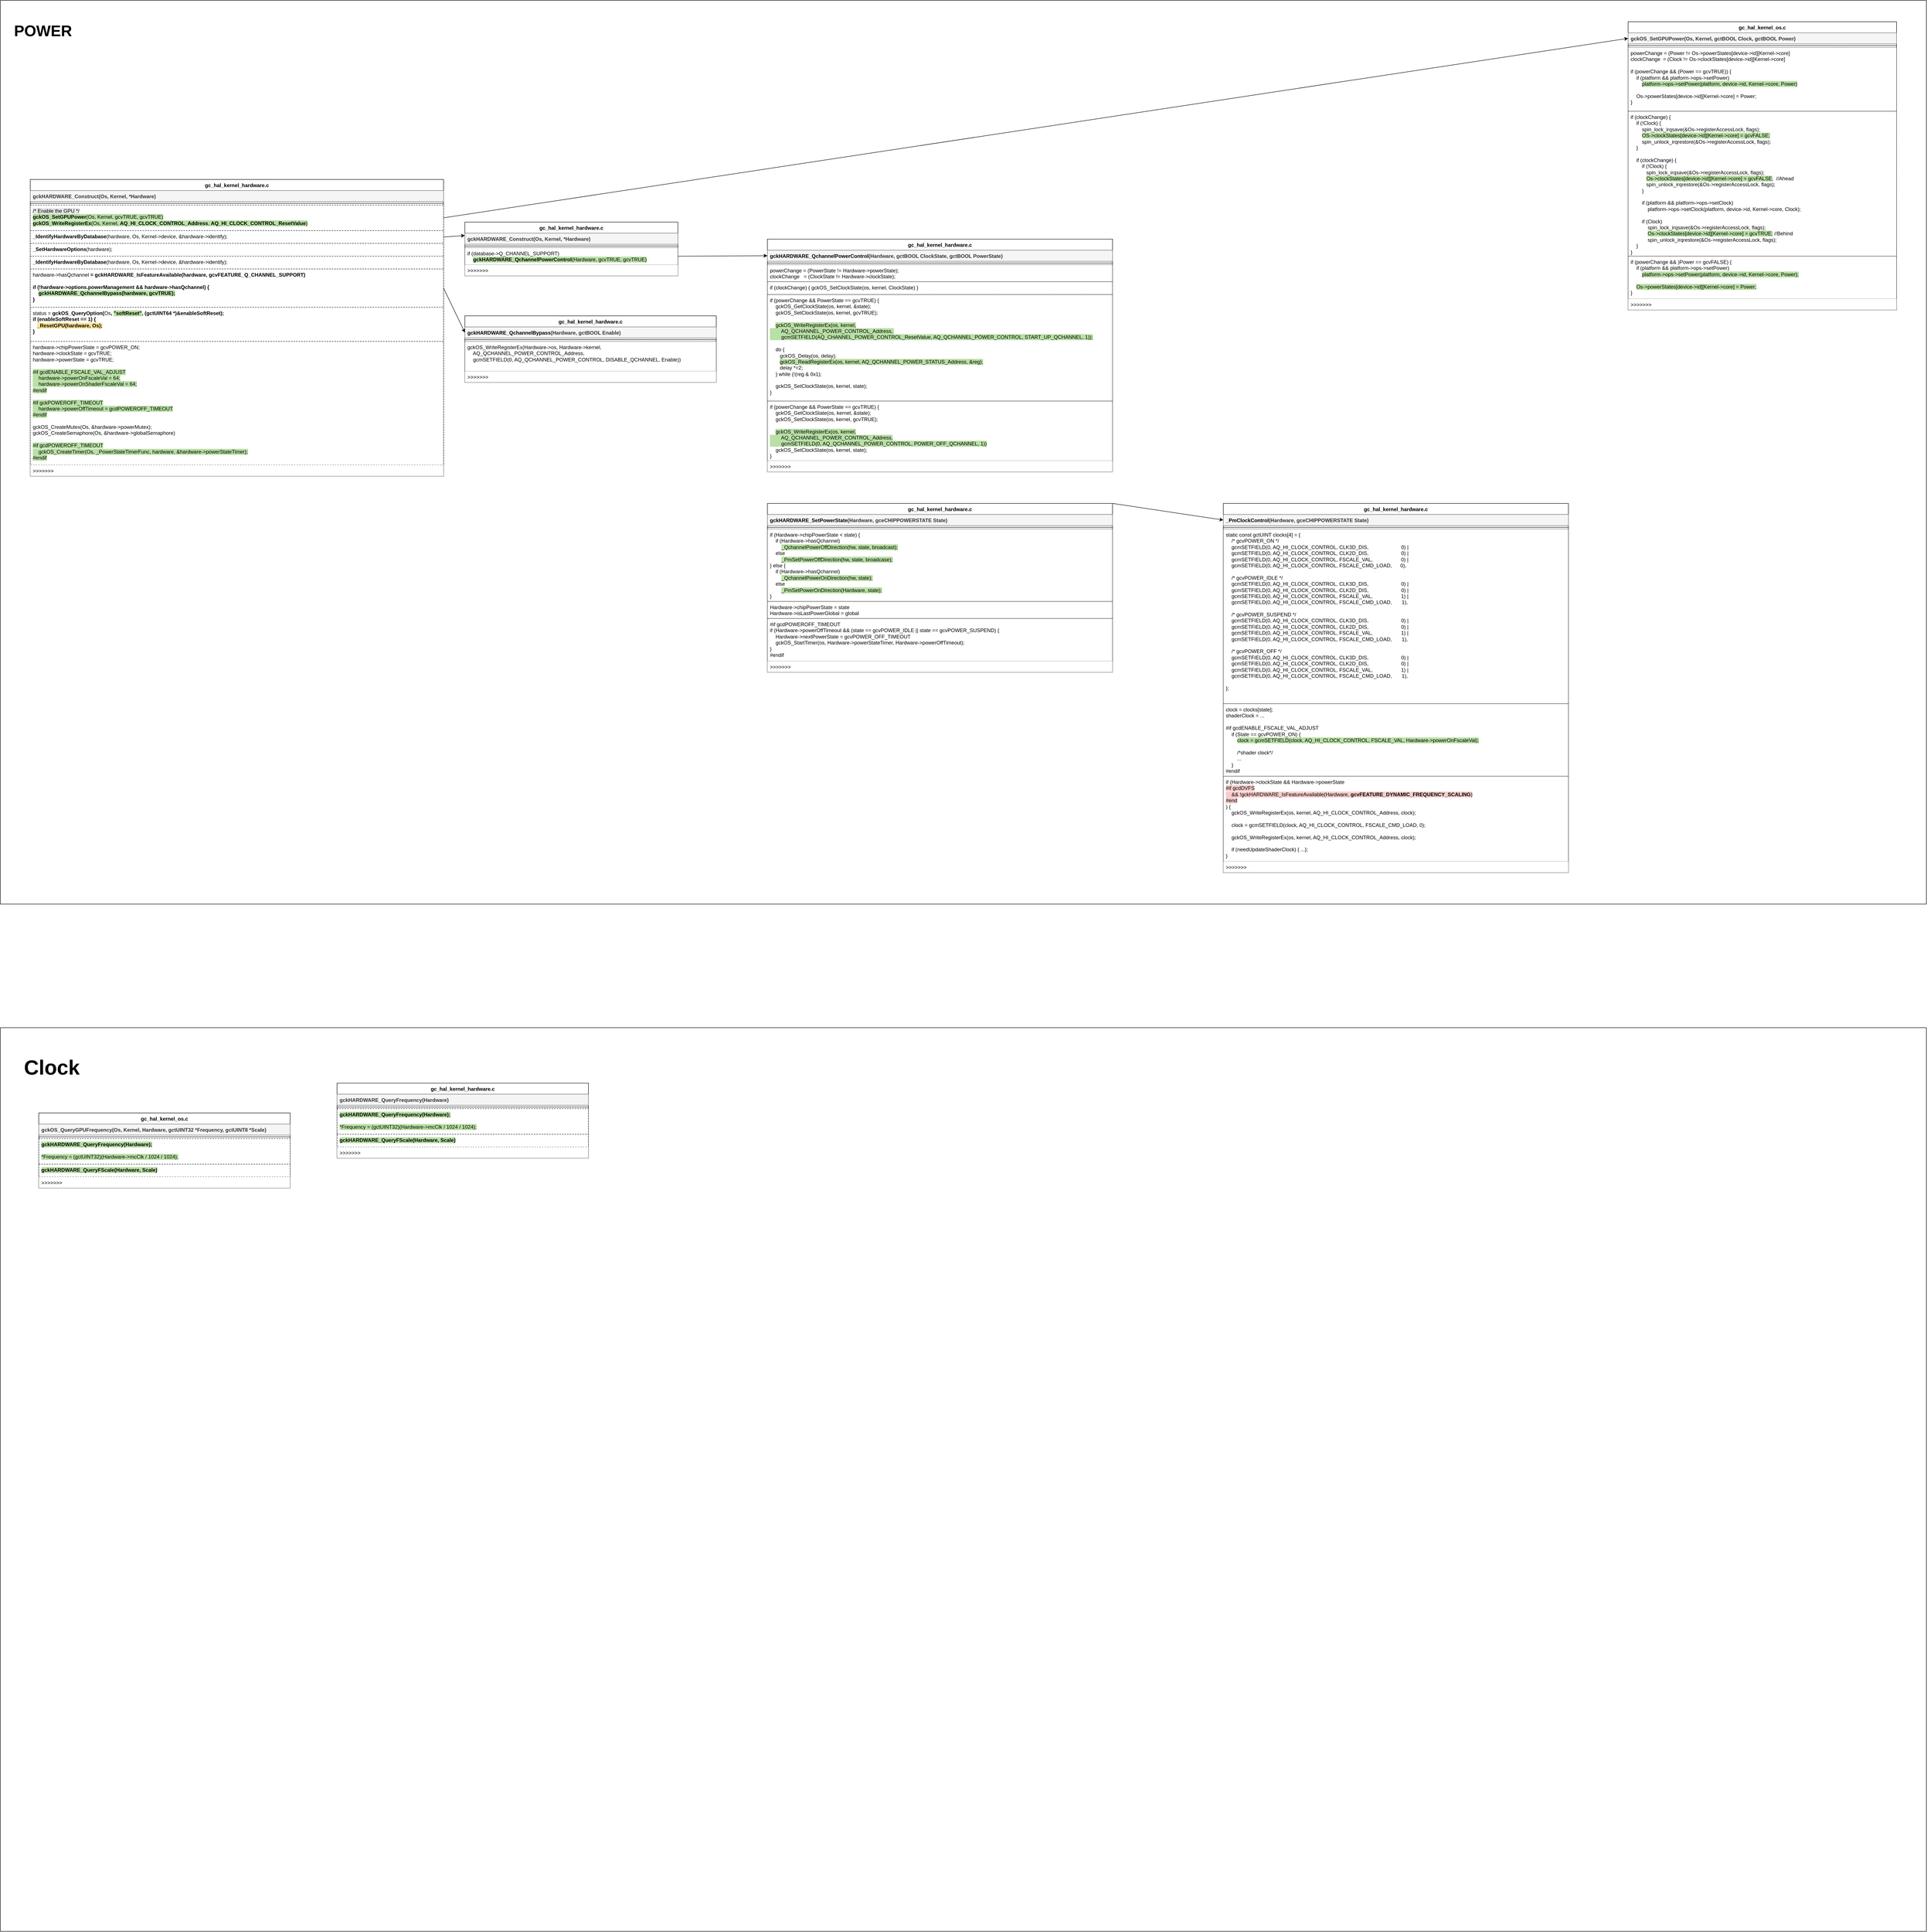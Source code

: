 <mxfile version="26.2.9">
  <diagram name="Page-1" id="IgkqFd1caS56WoPu7x-Q">
    <mxGraphModel dx="832" dy="3797" grid="1" gridSize="10" guides="1" tooltips="1" connect="1" arrows="1" fold="1" page="1" pageScale="1" pageWidth="850" pageHeight="1100" math="0" shadow="0">
      <root>
        <mxCell id="0" />
        <mxCell id="1" parent="0" />
        <mxCell id="BhVwhJEXMKmfEcStHq1X-78" value="&lt;b&gt;&lt;font style=&quot;font-size: 36px;&quot;&gt;&amp;nbsp;&lt;br&gt;&amp;nbsp; &amp;nbsp;POWER&lt;/font&gt;&lt;/b&gt;" style="rounded=0;whiteSpace=wrap;html=1;align=left;verticalAlign=top;" vertex="1" parent="1">
          <mxGeometry x="730" y="-2780" width="4520" height="2120" as="geometry" />
        </mxCell>
        <mxCell id="BhVwhJEXMKmfEcStHq1X-79" value="&lt;div&gt;&lt;font style=&quot;font-size: 48px;&quot;&gt;&lt;b&gt;&lt;br&gt;&lt;/b&gt;&lt;/font&gt;&lt;/div&gt;&lt;font style=&quot;font-size: 48px;&quot;&gt;&lt;b&gt;&amp;nbsp; &amp;nbsp; Clock&lt;/b&gt;&lt;/font&gt;" style="rounded=0;whiteSpace=wrap;html=1;align=left;verticalAlign=top;" vertex="1" parent="1">
          <mxGeometry x="730" y="-370" width="4520" height="2120" as="geometry" />
        </mxCell>
        <mxCell id="BhVwhJEXMKmfEcStHq1X-3" value="gc_hal_kernel_hardware.c" style="swimlane;fontStyle=1;align=center;verticalAlign=top;childLayout=stackLayout;horizontal=1;startSize=26;horizontalStack=0;resizeParent=1;resizeParentMax=0;resizeLast=0;collapsible=1;marginBottom=0;whiteSpace=wrap;html=1;" vertex="1" parent="1">
          <mxGeometry x="800" y="-2360" width="970" height="696" as="geometry" />
        </mxCell>
        <mxCell id="BhVwhJEXMKmfEcStHq1X-4" value="&lt;b&gt;gckHARDWARE_Construct(Os, Kernel, *Hardware)&lt;/b&gt;" style="text;strokeColor=#666666;fillColor=#f5f5f5;align=left;verticalAlign=top;spacingLeft=4;spacingRight=4;overflow=hidden;rotatable=0;points=[[0,0.5],[1,0.5]];portConstraint=eastwest;whiteSpace=wrap;html=1;fontColor=#333333;" vertex="1" parent="BhVwhJEXMKmfEcStHq1X-3">
          <mxGeometry y="26" width="970" height="26" as="geometry" />
        </mxCell>
        <mxCell id="BhVwhJEXMKmfEcStHq1X-5" value="" style="line;strokeWidth=1;fillColor=none;align=left;verticalAlign=middle;spacingTop=-1;spacingLeft=3;spacingRight=3;rotatable=0;labelPosition=right;points=[];portConstraint=eastwest;strokeColor=inherit;" vertex="1" parent="BhVwhJEXMKmfEcStHq1X-3">
          <mxGeometry y="52" width="970" height="8" as="geometry" />
        </mxCell>
        <mxCell id="BhVwhJEXMKmfEcStHq1X-6" value="&lt;div&gt;&lt;span style=&quot;background-color: rgb(230, 230, 230);&quot;&gt;/* Enable the GPU */&lt;/span&gt;&lt;br&gt;&lt;span style=&quot;background-color: rgb(185, 224, 165);&quot;&gt;&lt;b style=&quot;&quot;&gt;gckOS_SetGPUPower&lt;/b&gt;(Os, Kernel, gcvTRUE, gcvTRUE)&lt;br&gt;&lt;/span&gt;&lt;span style=&quot;background-color: rgb(185, 224, 165);&quot;&gt;&lt;b style=&quot;&quot;&gt;gckOS_WriteRegisterEx&lt;/b&gt;(Os, Kernel, &lt;b style=&quot;&quot;&gt;AQ_HI_CLOCK_CONTROL_Address&lt;/b&gt;, &lt;b style=&quot;&quot;&gt;AQ_HI_CLOCK_CONTROL_ResetValue&lt;/b&gt;)&lt;br&gt;&lt;/span&gt;&lt;br&gt;&lt;br&gt;&lt;/div&gt;" style="text;strokeColor=default;fillColor=default;align=left;verticalAlign=top;spacingLeft=4;spacingRight=4;overflow=hidden;rotatable=0;points=[[0,0.5],[1,0.5]];portConstraint=eastwest;whiteSpace=wrap;html=1;dashed=1;" vertex="1" parent="BhVwhJEXMKmfEcStHq1X-3">
          <mxGeometry y="60" width="970" height="60" as="geometry" />
        </mxCell>
        <mxCell id="BhVwhJEXMKmfEcStHq1X-8" value="&lt;span&gt;&lt;b&gt;_IdentifyHardwareByDatabase&lt;/b&gt;(hardware, Os, Kernel-&amp;gt;device, &amp;amp;hardware-&amp;gt;identify);&lt;/span&gt;" style="text;strokeColor=default;fillColor=default;align=left;verticalAlign=top;spacingLeft=4;spacingRight=4;overflow=hidden;rotatable=0;points=[[0,0.5],[1,0.5]];portConstraint=eastwest;whiteSpace=wrap;html=1;dashed=1;" vertex="1" parent="BhVwhJEXMKmfEcStHq1X-3">
          <mxGeometry y="120" width="970" height="30" as="geometry" />
        </mxCell>
        <mxCell id="BhVwhJEXMKmfEcStHq1X-16" value="&lt;span&gt;&lt;b&gt;_SetHardwareOptions&lt;/b&gt;(hardware);&lt;/span&gt;" style="text;strokeColor=default;fillColor=default;align=left;verticalAlign=top;spacingLeft=4;spacingRight=4;overflow=hidden;rotatable=0;points=[[0,0.5],[1,0.5]];portConstraint=eastwest;whiteSpace=wrap;html=1;dashed=1;" vertex="1" parent="BhVwhJEXMKmfEcStHq1X-3">
          <mxGeometry y="150" width="970" height="30" as="geometry" />
        </mxCell>
        <mxCell id="BhVwhJEXMKmfEcStHq1X-17" value="&lt;span&gt;&lt;b&gt;_IdentifyHardwareByDatabase&lt;/b&gt;(hardware, Os, Kernel-&amp;gt;device, &amp;amp;hardware-&amp;gt;identify);&lt;/span&gt;" style="text;strokeColor=default;fillColor=default;align=left;verticalAlign=top;spacingLeft=4;spacingRight=4;overflow=hidden;rotatable=0;points=[[0,0.5],[1,0.5]];portConstraint=eastwest;whiteSpace=wrap;html=1;dashed=1;" vertex="1" parent="BhVwhJEXMKmfEcStHq1X-3">
          <mxGeometry y="180" width="970" height="30" as="geometry" />
        </mxCell>
        <mxCell id="BhVwhJEXMKmfEcStHq1X-25" value="hardware-&amp;gt;hasQchannel&lt;b&gt; = gckHARDWARE_IsFeatureAvailable(hardware, gcvFEATURE_Q_CHANNEL_SUPPORT)&lt;br&gt;&lt;br&gt;if (!hardware-&amp;gt;options.powerManagement &amp;amp;&amp;amp; hardware-&amp;gt;hasQchannel) {&lt;br&gt;&amp;nbsp; &amp;nbsp; &lt;span style=&quot;background-color: rgb(185, 224, 165);&quot;&gt;gckHARDWARE_QchannelBypass(hardware, gcvTRUE);&lt;br&gt;&lt;/span&gt;}&lt;/b&gt;" style="text;strokeColor=default;fillColor=default;align=left;verticalAlign=top;spacingLeft=4;spacingRight=4;overflow=hidden;rotatable=0;points=[[0,0.5],[1,0.5]];portConstraint=eastwest;whiteSpace=wrap;html=1;dashed=1;" vertex="1" parent="BhVwhJEXMKmfEcStHq1X-3">
          <mxGeometry y="210" width="970" height="90" as="geometry" />
        </mxCell>
        <mxCell id="BhVwhJEXMKmfEcStHq1X-31" value="status = &lt;b&gt;gckOS_QueryOption(&lt;/b&gt;Os&lt;b&gt;, &lt;span style=&quot;background-color: rgb(185, 224, 165);&quot;&gt;&quot;softReset&quot;&lt;/span&gt;, (gctUINT64 *)&amp;amp;enableSoftReset);&lt;br&gt;if (enableSoftReset == 1) {&lt;br&gt;&amp;nbsp; &amp;nbsp;&lt;font style=&quot;color: rgb(0, 0, 0); background-color: rgb(255, 229, 153);&quot;&gt;_ResetGPU(hardware, Os);&lt;/font&gt;&lt;br&gt;&lt;/b&gt;&lt;div&gt;&lt;b&gt;}&lt;/b&gt;&lt;/div&gt;" style="text;strokeColor=default;fillColor=default;align=left;verticalAlign=top;spacingLeft=4;spacingRight=4;overflow=hidden;rotatable=0;points=[[0,0.5],[1,0.5]];portConstraint=eastwest;whiteSpace=wrap;html=1;dashed=1;" vertex="1" parent="BhVwhJEXMKmfEcStHq1X-3">
          <mxGeometry y="300" width="970" height="80" as="geometry" />
        </mxCell>
        <mxCell id="BhVwhJEXMKmfEcStHq1X-32" value="&lt;span style=&quot;background-color: light-dark(#ffffff, var(--ge-dark-color, #121212));&quot;&gt;hardware-&amp;gt;chipPowerState = gcvPOWER_ON;&lt;br&gt;hardware-&amp;gt;clockState = gcvTRUE;&lt;/span&gt;&lt;div&gt;hardware-&amp;gt;powerState = gcvTRUE;&lt;br&gt;&lt;br&gt;&lt;span style=&quot;background-color: rgb(185, 224, 165);&quot;&gt;#if gcdENABLE_FSCALE_VAL_ADJUST&lt;/span&gt;&lt;/div&gt;&lt;div&gt;&lt;span style=&quot;background-color: rgb(185, 224, 165);&quot;&gt;&amp;nbsp; &amp;nbsp; hardware-&amp;gt;powerOnFscaleVal = 64;&lt;br&gt;&amp;nbsp; &amp;nbsp; hardware-&amp;gt;powerOnShaderFscaleVal = 64;&lt;/span&gt;&lt;/div&gt;&lt;div&gt;&lt;span style=&quot;background-color: rgb(185, 224, 165);&quot;&gt;#endif&lt;/span&gt;&lt;br&gt;&lt;br&gt;&lt;span style=&quot;background-color: rgb(185, 224, 165);&quot;&gt;#if gckPOWEROFF_TIMEOUT&lt;br&gt;&amp;nbsp; &amp;nbsp; hardware-&amp;gt;powerOffTimeout = gcdPOWEROFF_TIMEOUT&lt;br&gt;#endif&lt;/span&gt;&lt;br&gt;&lt;br&gt;gckOS_CreateMutex(Os, &amp;amp;hardware-&amp;gt;powerMutex);&lt;br&gt;gckOS_CreateSemaphore(Os, &amp;amp;hardware-&amp;gt;globalSemaphore)&lt;br&gt;&lt;br&gt;&lt;span style=&quot;background-color: rgb(185, 224, 165);&quot;&gt;#if gcdPOWEROFF_TIMEOUT&lt;br&gt;&amp;nbsp; &amp;nbsp; gckOS_CreateTimer(Os, _PowerStateTimerFunc, hardware, &amp;amp;hardware-&amp;gt;powerStateTimer);&lt;br&gt;#endif&lt;/span&gt;&lt;/div&gt;" style="text;strokeColor=default;fillColor=default;align=left;verticalAlign=top;spacingLeft=4;spacingRight=4;overflow=hidden;rotatable=0;points=[[0,0.5],[1,0.5]];portConstraint=eastwest;whiteSpace=wrap;html=1;dashed=1;" vertex="1" parent="BhVwhJEXMKmfEcStHq1X-3">
          <mxGeometry y="380" width="970" height="290" as="geometry" />
        </mxCell>
        <mxCell id="BhVwhJEXMKmfEcStHq1X-7" value="&amp;gt;&amp;gt;&amp;gt;&amp;gt;&amp;gt;&amp;gt;&amp;gt;" style="text;strokeColor=none;fillColor=default;align=left;verticalAlign=top;spacingLeft=4;spacingRight=4;overflow=hidden;rotatable=0;points=[[0,0.5],[1,0.5]];portConstraint=eastwest;whiteSpace=wrap;html=1;" vertex="1" parent="BhVwhJEXMKmfEcStHq1X-3">
          <mxGeometry y="670" width="970" height="26" as="geometry" />
        </mxCell>
        <mxCell id="BhVwhJEXMKmfEcStHq1X-9" value="gc_hal_kernel_hardware.c" style="swimlane;fontStyle=1;align=center;verticalAlign=top;childLayout=stackLayout;horizontal=1;startSize=26;horizontalStack=0;resizeParent=1;resizeParentMax=0;resizeLast=0;collapsible=1;marginBottom=0;whiteSpace=wrap;html=1;" vertex="1" parent="1">
          <mxGeometry x="1820" y="-2260" width="500" height="126" as="geometry" />
        </mxCell>
        <mxCell id="BhVwhJEXMKmfEcStHq1X-10" value="&lt;b&gt;gckHARDWARE_Construct(Os, Kernel, *Hardware)&lt;/b&gt;" style="text;strokeColor=#666666;fillColor=#f5f5f5;align=left;verticalAlign=top;spacingLeft=4;spacingRight=4;overflow=hidden;rotatable=0;points=[[0,0.5],[1,0.5]];portConstraint=eastwest;whiteSpace=wrap;html=1;fontColor=#333333;" vertex="1" parent="BhVwhJEXMKmfEcStHq1X-9">
          <mxGeometry y="26" width="500" height="26" as="geometry" />
        </mxCell>
        <mxCell id="BhVwhJEXMKmfEcStHq1X-11" value="" style="line;strokeWidth=1;fillColor=none;align=left;verticalAlign=middle;spacingTop=-1;spacingLeft=3;spacingRight=3;rotatable=0;labelPosition=right;points=[];portConstraint=eastwest;strokeColor=inherit;" vertex="1" parent="BhVwhJEXMKmfEcStHq1X-9">
          <mxGeometry y="52" width="500" height="8" as="geometry" />
        </mxCell>
        <mxCell id="BhVwhJEXMKmfEcStHq1X-15" value="&lt;span&gt;if (database-&amp;gt;Q_CHANNEL_SUPPORT)&lt;br&gt;&amp;nbsp; &amp;nbsp; &lt;span style=&quot;background-color: rgb(185, 224, 165);&quot;&gt;&lt;b style=&quot;&quot;&gt;gckHARDWARE_QchannelPowerControl&lt;/b&gt;(Hardware, gcvTRUE, gcvTRUE)&lt;/span&gt;&lt;/span&gt;&lt;div&gt;&lt;span&gt;&lt;br&gt;&lt;/span&gt;&lt;/div&gt;&lt;div&gt;&lt;span&gt;&lt;br&gt;&lt;/span&gt;&lt;/div&gt;" style="text;strokeColor=default;fillColor=default;align=left;verticalAlign=top;spacingLeft=4;spacingRight=4;overflow=hidden;rotatable=0;points=[[0,0.5],[1,0.5]];portConstraint=eastwest;whiteSpace=wrap;html=1;dashed=1;dashPattern=1 1;" vertex="1" parent="BhVwhJEXMKmfEcStHq1X-9">
          <mxGeometry y="60" width="500" height="40" as="geometry" />
        </mxCell>
        <mxCell id="BhVwhJEXMKmfEcStHq1X-14" value="&amp;gt;&amp;gt;&amp;gt;&amp;gt;&amp;gt;&amp;gt;&amp;gt;" style="text;strokeColor=none;fillColor=default;align=left;verticalAlign=top;spacingLeft=4;spacingRight=4;overflow=hidden;rotatable=0;points=[[0,0.5],[1,0.5]];portConstraint=eastwest;whiteSpace=wrap;html=1;" vertex="1" parent="BhVwhJEXMKmfEcStHq1X-9">
          <mxGeometry y="100" width="500" height="26" as="geometry" />
        </mxCell>
        <mxCell id="BhVwhJEXMKmfEcStHq1X-18" value="" style="endArrow=classic;html=1;rounded=0;exitX=1;exitY=0.5;exitDx=0;exitDy=0;entryX=0;entryY=0.25;entryDx=0;entryDy=0;" edge="1" parent="1" source="BhVwhJEXMKmfEcStHq1X-8" target="BhVwhJEXMKmfEcStHq1X-9">
          <mxGeometry width="50" height="50" relative="1" as="geometry">
            <mxPoint x="1990" y="-1850" as="sourcePoint" />
            <mxPoint x="2040" y="-1900" as="targetPoint" />
          </mxGeometry>
        </mxCell>
        <mxCell id="BhVwhJEXMKmfEcStHq1X-19" value="gc_hal_kernel_hardware.c" style="swimlane;fontStyle=1;align=center;verticalAlign=top;childLayout=stackLayout;horizontal=1;startSize=26;horizontalStack=0;resizeParent=1;resizeParentMax=0;resizeLast=0;collapsible=1;marginBottom=0;whiteSpace=wrap;html=1;" vertex="1" parent="1">
          <mxGeometry x="1820" y="-2040" width="590" height="156" as="geometry" />
        </mxCell>
        <mxCell id="BhVwhJEXMKmfEcStHq1X-20" value="&lt;span&gt;&lt;b style=&quot;color: rgb(0, 0, 0);&quot;&gt;&lt;span&gt;gckHARDWARE_QchannelBypass&lt;/span&gt;&lt;/b&gt;&lt;b style=&quot;&quot;&gt;(Hardware, gctBOOL Enable)&lt;/b&gt;&lt;/span&gt;" style="text;strokeColor=#666666;fillColor=#f5f5f5;align=left;verticalAlign=top;spacingLeft=4;spacingRight=4;overflow=hidden;rotatable=0;points=[[0,0.5],[1,0.5]];portConstraint=eastwest;whiteSpace=wrap;html=1;fontColor=#333333;" vertex="1" parent="BhVwhJEXMKmfEcStHq1X-19">
          <mxGeometry y="26" width="590" height="26" as="geometry" />
        </mxCell>
        <mxCell id="BhVwhJEXMKmfEcStHq1X-21" value="" style="line;strokeWidth=1;fillColor=none;align=left;verticalAlign=middle;spacingTop=-1;spacingLeft=3;spacingRight=3;rotatable=0;labelPosition=right;points=[];portConstraint=eastwest;strokeColor=inherit;" vertex="1" parent="BhVwhJEXMKmfEcStHq1X-19">
          <mxGeometry y="52" width="590" height="8" as="geometry" />
        </mxCell>
        <mxCell id="BhVwhJEXMKmfEcStHq1X-22" value="gckOS_WriteRegisterEx(Hardware-&amp;gt;os, Hardware-&amp;gt;kernel, &lt;br&gt;&amp;nbsp; &amp;nbsp; AQ_QCHANNEL_POWER_CONTROL_Address, &lt;br&gt;&amp;nbsp; &amp;nbsp; gcmSETFIELD(0, AQ_QCHANNEL_POWER_CONTROL, DISABLE_QCHANNEL, Enable))" style="text;strokeColor=default;fillColor=default;align=left;verticalAlign=top;spacingLeft=4;spacingRight=4;overflow=hidden;rotatable=0;points=[[0,0.5],[1,0.5]];portConstraint=eastwest;whiteSpace=wrap;html=1;dashed=1;dashPattern=1 1;" vertex="1" parent="BhVwhJEXMKmfEcStHq1X-19">
          <mxGeometry y="60" width="590" height="70" as="geometry" />
        </mxCell>
        <mxCell id="BhVwhJEXMKmfEcStHq1X-23" value="&amp;gt;&amp;gt;&amp;gt;&amp;gt;&amp;gt;&amp;gt;&amp;gt;" style="text;strokeColor=none;fillColor=default;align=left;verticalAlign=top;spacingLeft=4;spacingRight=4;overflow=hidden;rotatable=0;points=[[0,0.5],[1,0.5]];portConstraint=eastwest;whiteSpace=wrap;html=1;" vertex="1" parent="BhVwhJEXMKmfEcStHq1X-19">
          <mxGeometry y="130" width="590" height="26" as="geometry" />
        </mxCell>
        <mxCell id="BhVwhJEXMKmfEcStHq1X-24" value="" style="endArrow=classic;html=1;rounded=0;exitX=1;exitY=0.5;exitDx=0;exitDy=0;entryX=0;entryY=0.5;entryDx=0;entryDy=0;" edge="1" parent="1" source="BhVwhJEXMKmfEcStHq1X-25" target="BhVwhJEXMKmfEcStHq1X-20">
          <mxGeometry width="50" height="50" relative="1" as="geometry">
            <mxPoint x="1860" y="-1935" as="sourcePoint" />
            <mxPoint x="1960" y="-2188" as="targetPoint" />
          </mxGeometry>
        </mxCell>
        <mxCell id="BhVwhJEXMKmfEcStHq1X-34" value="gc_hal_kernel_os.c" style="swimlane;fontStyle=1;align=center;verticalAlign=top;childLayout=stackLayout;horizontal=1;startSize=26;horizontalStack=0;resizeParent=1;resizeParentMax=0;resizeLast=0;collapsible=1;marginBottom=0;whiteSpace=wrap;html=1;" vertex="1" parent="1">
          <mxGeometry x="4550" y="-2730" width="630" height="676" as="geometry" />
        </mxCell>
        <mxCell id="BhVwhJEXMKmfEcStHq1X-35" value="&lt;b&gt;gckOS_SetGPUPower(Os, Kernel, gctBOOL Clock, gctBOOL Power)&lt;/b&gt;" style="text;strokeColor=#666666;fillColor=#f5f5f5;align=left;verticalAlign=top;spacingLeft=4;spacingRight=4;overflow=hidden;rotatable=0;points=[[0,0.5],[1,0.5]];portConstraint=eastwest;whiteSpace=wrap;html=1;fontColor=#333333;" vertex="1" parent="BhVwhJEXMKmfEcStHq1X-34">
          <mxGeometry y="26" width="630" height="26" as="geometry" />
        </mxCell>
        <mxCell id="BhVwhJEXMKmfEcStHq1X-36" value="" style="line;strokeWidth=1;fillColor=none;align=left;verticalAlign=middle;spacingTop=-1;spacingLeft=3;spacingRight=3;rotatable=0;labelPosition=right;points=[];portConstraint=eastwest;strokeColor=inherit;" vertex="1" parent="BhVwhJEXMKmfEcStHq1X-34">
          <mxGeometry y="52" width="630" height="8" as="geometry" />
        </mxCell>
        <mxCell id="BhVwhJEXMKmfEcStHq1X-37" value="&lt;span&gt;powerChange = (Power != Os-&amp;gt;powerStates[device-&amp;gt;id][Kernel-&amp;gt;core]&lt;br&gt;clockChange&amp;nbsp; = (Clock != Os-&amp;gt;clockStates[device-&amp;gt;id][Kernel-&amp;gt;core]&lt;br&gt;&lt;br&gt;if (powerChange &amp;amp;&amp;amp; (Power == gcvTRUE)) {&lt;br&gt;&amp;nbsp; &amp;nbsp; if (platform &amp;amp;&amp;amp; platform-&amp;gt;ops-&amp;gt;setPower)&lt;br&gt;&amp;nbsp; &amp;nbsp; &amp;nbsp; &amp;nbsp; &lt;span style=&quot;background-color: rgb(185, 224, 165);&quot;&gt;platform-&amp;gt;ops-&amp;gt;setPower(platform, device-&amp;gt;id, Kernel-&amp;gt;core, Power)&lt;/span&gt;&lt;br&gt;&lt;br&gt;&amp;nbsp; &amp;nbsp; Os-&amp;gt;powerStates[device-&amp;gt;id][Kernel-&amp;gt;core] = Power;&lt;br&gt;}&lt;br&gt;&lt;br&gt;&lt;br&gt;&lt;/span&gt;" style="text;strokeColor=default;fillColor=default;align=left;verticalAlign=top;spacingLeft=4;spacingRight=4;overflow=hidden;rotatable=0;points=[[0,0.5],[1,0.5]];portConstraint=eastwest;whiteSpace=wrap;html=1;dashed=1;dashPattern=1 1;" vertex="1" parent="BhVwhJEXMKmfEcStHq1X-34">
          <mxGeometry y="60" width="630" height="150" as="geometry" />
        </mxCell>
        <mxCell id="BhVwhJEXMKmfEcStHq1X-40" value="&lt;div&gt;&lt;div&gt;if (clockChange) {&lt;br&gt;&amp;nbsp; &amp;nbsp; if (!Clock) {&lt;/div&gt;&lt;div&gt;&amp;nbsp; &amp;nbsp; &amp;nbsp; &amp;nbsp; spin_lock_irqsave(&amp;amp;Os-&amp;gt;registerAccessLock, flags);&lt;br&gt;&amp;nbsp; &amp;nbsp; &amp;nbsp; &amp;nbsp;&amp;nbsp;&lt;span style=&quot;background-color: rgb(185, 224, 165);&quot;&gt;OS-&amp;gt;clockStates[device-&amp;gt;id][Kernel-&amp;gt;core] = gcvFALSE;&lt;/span&gt;&lt;br&gt;&amp;nbsp; &amp;nbsp; &amp;nbsp; &amp;nbsp; spin_unlock_irqrestore(&amp;amp;Os-&amp;gt;registerAccessLock, flags);&lt;/div&gt;&lt;div&gt;&amp;nbsp; &amp;nbsp; }&lt;br&gt;&lt;br&gt;&amp;nbsp; &amp;nbsp; if (clockChange) {&lt;br&gt;&amp;nbsp; &amp;nbsp; &amp;nbsp; &amp;nbsp; if (!Clock) {&lt;/div&gt;&lt;div&gt;&amp;nbsp; &amp;nbsp; &amp;nbsp; &amp;nbsp; &amp;nbsp; &amp;nbsp;&lt;span style=&quot;background-color: transparent; color: light-dark(rgb(0, 0, 0), rgb(255, 255, 255));&quot;&gt;spin_lock_irqsave(&amp;amp;Os-&amp;gt;registerAccessLock, flags);&lt;br&gt;&lt;span style=&quot;white-space: pre;&quot;&gt;&#x9;&lt;/span&gt;&amp;nbsp; &amp;nbsp;&lt;/span&gt;&lt;span style=&quot;color: light-dark(rgb(0, 0, 0), rgb(255, 255, 255)); background-color: rgb(185, 224, 165);&quot;&gt;Os-&amp;gt;clockStates[device-&amp;gt;id][Kernel-&amp;gt;core] = gcvFALSE&lt;/span&gt;&lt;span style=&quot;background-color: transparent; color: light-dark(rgb(0, 0, 0), rgb(255, 255, 255));&quot;&gt;;&amp;nbsp; //Ahead&lt;br&gt;&amp;nbsp; &amp;nbsp; &amp;nbsp; &amp;nbsp; &amp;nbsp; &amp;nbsp;&lt;/span&gt;&lt;span style=&quot;background-color: transparent; color: light-dark(rgb(0, 0, 0), rgb(255, 255, 255));&quot;&gt;spin_unlock_irqrestore(&amp;amp;Os-&amp;gt;registerAccessLock, flags);&lt;/span&gt;&lt;/div&gt;&lt;div&gt;&amp;nbsp; &amp;nbsp; &amp;nbsp; &amp;nbsp; }&lt;br&gt;&lt;br&gt;&amp;nbsp; &amp;nbsp; &amp;nbsp; &amp;nbsp; if (platform &amp;amp;&amp;amp; platform-&amp;gt;ops-&amp;gt;setClock)&lt;br&gt;&amp;nbsp; &amp;nbsp; &amp;nbsp; &amp;nbsp; &amp;nbsp; &amp;nbsp; platform-&amp;gt;ops-&amp;gt;setClock(platform, device-&amp;gt;id, Kernel-&amp;gt;core, Clock);&lt;br&gt;&lt;br&gt;&amp;nbsp; &amp;nbsp; &amp;nbsp; &amp;nbsp; if (Clock)&lt;br&gt;&amp;nbsp; &amp;nbsp; &amp;nbsp; &amp;nbsp; &amp;nbsp; &amp;nbsp;&amp;nbsp;spin_lock_irqsave(&amp;amp;Os-&amp;gt;registerAccessLock, flags);&lt;br&gt;&amp;nbsp; &amp;nbsp; &amp;nbsp; &amp;nbsp; &amp;nbsp; &amp;nbsp;&amp;nbsp;&lt;span style=&quot;background-color: rgb(185, 224, 165);&quot;&gt;Os-&amp;gt;clockStates[device-&amp;gt;id][Kernel-&amp;gt;core] = gcvTRUE;&lt;/span&gt;&amp;nbsp;//Behind&lt;br&gt;&amp;nbsp; &amp;nbsp; &amp;nbsp; &amp;nbsp; &amp;nbsp; &amp;nbsp;&amp;nbsp;spin_unlock_irqrestore(&amp;amp;Os-&amp;gt;registerAccessLock, flags);&lt;br&gt;&amp;nbsp; &amp;nbsp; }&lt;br&gt;}&lt;/div&gt;&lt;/div&gt;" style="text;strokeColor=default;fillColor=default;align=left;verticalAlign=top;spacingLeft=4;spacingRight=4;overflow=hidden;rotatable=0;points=[[0,0.5],[1,0.5]];portConstraint=eastwest;whiteSpace=wrap;html=1;dashed=1;dashPattern=1 1;" vertex="1" parent="BhVwhJEXMKmfEcStHq1X-34">
          <mxGeometry y="210" width="630" height="340" as="geometry" />
        </mxCell>
        <mxCell id="BhVwhJEXMKmfEcStHq1X-47" value="&lt;div&gt;&lt;div&gt;if (powerChange &amp;amp;&amp;amp; )Power == gcvFALSE) {&lt;br&gt;&lt;/div&gt;&lt;div&gt;&amp;nbsp; &amp;nbsp; if (platform &amp;amp;&amp;amp; platform-&amp;gt;ops-&amp;gt;setPower)&lt;br&gt;&amp;nbsp; &amp;nbsp; &amp;nbsp; &amp;nbsp; &lt;span style=&quot;background-color: rgb(185, 224, 165);&quot;&gt;platform-&amp;gt;ops-&amp;gt;setPower(platform, device-&amp;gt;id, Kernel-&amp;gt;core, Power);&lt;br&gt;&lt;/span&gt;&lt;br&gt;&amp;nbsp; &amp;nbsp; &lt;span style=&quot;background-color: rgb(185, 224, 165);&quot;&gt;Os-&amp;gt;powerStates[device-&amp;gt;id][Kernel-&amp;gt;core] = Power;&lt;/span&gt;&lt;br&gt;}&lt;/div&gt;&lt;/div&gt;" style="text;strokeColor=default;fillColor=default;align=left;verticalAlign=top;spacingLeft=4;spacingRight=4;overflow=hidden;rotatable=0;points=[[0,0.5],[1,0.5]];portConstraint=eastwest;whiteSpace=wrap;html=1;dashed=1;dashPattern=1 1;" vertex="1" parent="BhVwhJEXMKmfEcStHq1X-34">
          <mxGeometry y="550" width="630" height="100" as="geometry" />
        </mxCell>
        <mxCell id="BhVwhJEXMKmfEcStHq1X-38" value="&amp;gt;&amp;gt;&amp;gt;&amp;gt;&amp;gt;&amp;gt;&amp;gt;" style="text;strokeColor=none;fillColor=default;align=left;verticalAlign=top;spacingLeft=4;spacingRight=4;overflow=hidden;rotatable=0;points=[[0,0.5],[1,0.5]];portConstraint=eastwest;whiteSpace=wrap;html=1;" vertex="1" parent="BhVwhJEXMKmfEcStHq1X-34">
          <mxGeometry y="650" width="630" height="26" as="geometry" />
        </mxCell>
        <mxCell id="BhVwhJEXMKmfEcStHq1X-39" value="" style="endArrow=classic;html=1;rounded=0;exitX=1;exitY=0.5;exitDx=0;exitDy=0;entryX=0;entryY=0.5;entryDx=0;entryDy=0;" edge="1" parent="1" source="BhVwhJEXMKmfEcStHq1X-6" target="BhVwhJEXMKmfEcStHq1X-35">
          <mxGeometry width="50" height="50" relative="1" as="geometry">
            <mxPoint x="1780" y="-2215" as="sourcePoint" />
            <mxPoint x="1900" y="-2198" as="targetPoint" />
          </mxGeometry>
        </mxCell>
        <mxCell id="BhVwhJEXMKmfEcStHq1X-48" value="gc_hal_kernel_hardware.c" style="swimlane;fontStyle=1;align=center;verticalAlign=top;childLayout=stackLayout;horizontal=1;startSize=26;horizontalStack=0;resizeParent=1;resizeParentMax=0;resizeLast=0;collapsible=1;marginBottom=0;whiteSpace=wrap;html=1;" vertex="1" parent="1">
          <mxGeometry x="2530" y="-2220" width="810" height="546" as="geometry" />
        </mxCell>
        <mxCell id="BhVwhJEXMKmfEcStHq1X-49" value="&lt;b style=&quot;color: rgb(0, 0, 0);&quot;&gt;gckHARDWARE_QchannelPowerControl&lt;/b&gt;&lt;b&gt;(Hardware, gctBOOL ClockState, gctBOOL PowerState)&lt;/b&gt;" style="text;strokeColor=#666666;fillColor=#f5f5f5;align=left;verticalAlign=top;spacingLeft=4;spacingRight=4;overflow=hidden;rotatable=0;points=[[0,0.5],[1,0.5]];portConstraint=eastwest;whiteSpace=wrap;html=1;fontColor=#333333;" vertex="1" parent="BhVwhJEXMKmfEcStHq1X-48">
          <mxGeometry y="26" width="810" height="26" as="geometry" />
        </mxCell>
        <mxCell id="BhVwhJEXMKmfEcStHq1X-50" value="" style="line;strokeWidth=1;fillColor=none;align=left;verticalAlign=middle;spacingTop=-1;spacingLeft=3;spacingRight=3;rotatable=0;labelPosition=right;points=[];portConstraint=eastwest;strokeColor=inherit;" vertex="1" parent="BhVwhJEXMKmfEcStHq1X-48">
          <mxGeometry y="52" width="810" height="8" as="geometry" />
        </mxCell>
        <mxCell id="BhVwhJEXMKmfEcStHq1X-51" value="powerChange = (PowerState != Hardware-&amp;gt;powerState);&lt;br&gt;clockChange&amp;nbsp; &amp;nbsp;= (ClockState != Hardware-&amp;gt;clockState);" style="text;strokeColor=default;fillColor=default;align=left;verticalAlign=top;spacingLeft=4;spacingRight=4;overflow=hidden;rotatable=0;points=[[0,0.5],[1,0.5]];portConstraint=eastwest;whiteSpace=wrap;html=1;dashed=1;dashPattern=1 1;" vertex="1" parent="BhVwhJEXMKmfEcStHq1X-48">
          <mxGeometry y="60" width="810" height="40" as="geometry" />
        </mxCell>
        <mxCell id="BhVwhJEXMKmfEcStHq1X-55" value="if (clockChange) { gckOS_SetClockState(os, kernel, ClockState) }&lt;div&gt;&lt;br&gt;&lt;/div&gt;" style="text;strokeColor=default;fillColor=default;align=left;verticalAlign=top;spacingLeft=4;spacingRight=4;overflow=hidden;rotatable=0;points=[[0,0.5],[1,0.5]];portConstraint=eastwest;whiteSpace=wrap;html=1;dashed=1;dashPattern=1 1;" vertex="1" parent="BhVwhJEXMKmfEcStHq1X-48">
          <mxGeometry y="100" width="810" height="30" as="geometry" />
        </mxCell>
        <mxCell id="BhVwhJEXMKmfEcStHq1X-56" value="if (powerChange &amp;amp;&amp;amp; PowerState == gcvTRUE) {&lt;div&gt;&amp;nbsp; &amp;nbsp; gckOS_GetClockState(os, kernel, &amp;amp;state);&lt;br&gt;&amp;nbsp; &amp;nbsp; gckOS_SetClockState(os, kernel, gcvTRUE);&lt;/div&gt;&lt;div&gt;&lt;br&gt;&lt;/div&gt;&lt;div&gt;&amp;nbsp; &amp;nbsp; &lt;span style=&quot;background-color: rgb(185, 224, 165);&quot;&gt;gckOS_WriteRegisterEx(os, kernel, &lt;br&gt;&amp;nbsp; &amp;nbsp; &amp;nbsp; &amp;nbsp; AQ_QCHANNEL_POWER_CONTROL_Address,&amp;nbsp;&lt;br&gt;&amp;nbsp; &amp;nbsp; &amp;nbsp; &amp;nbsp; gcmSETFIELD(AQ_CHANNEL_POWER_CONTROL_ResetValue, AQ_QCHANNEL_POWER_CONTROL, START_UP_QCHANNEL, 1));&lt;/span&gt;&lt;br&gt;&lt;span style=&quot;background-color: transparent; color: light-dark(rgb(0, 0, 0), rgb(255, 255, 255));&quot;&gt;&lt;br&gt;&lt;/span&gt;&lt;/div&gt;&lt;div&gt;&lt;span style=&quot;background-color: transparent; color: light-dark(rgb(0, 0, 0), rgb(255, 255, 255));&quot;&gt;&amp;nbsp; &amp;nbsp; do { &lt;br&gt;&amp;nbsp; &amp;nbsp; &amp;nbsp; &amp;nbsp;gckOS_Delay(os, delay);&lt;br&gt;&amp;nbsp; &amp;nbsp; &amp;nbsp; &amp;nbsp;&lt;/span&gt;&lt;span style=&quot;color: light-dark(rgb(0, 0, 0), rgb(255, 255, 255));&quot;&gt;&lt;span style=&quot;background-color: rgb(185, 224, 165);&quot;&gt;gckOS_ReadRegisterEx(os, kernel, AQ_QCHANNEL_POWER_STATUS_Address, &amp;amp;reg);&lt;/span&gt;&lt;br&gt;&amp;nbsp; &amp;nbsp; &amp;nbsp; &amp;nbsp;delay *=2;&lt;br&gt;&amp;nbsp; &amp;nbsp; } while (!(reg &amp;amp; 0x1);&lt;/span&gt;&lt;/div&gt;&lt;div&gt;&lt;span style=&quot;color: light-dark(rgb(0, 0, 0), rgb(255, 255, 255));&quot;&gt;&lt;br&gt;&lt;/span&gt;&lt;/div&gt;&lt;div&gt;&lt;span style=&quot;color: light-dark(rgb(0, 0, 0), rgb(255, 255, 255));&quot;&gt;&amp;nbsp; &amp;nbsp; &lt;span&gt;gckOS_SetClockState(os, kernel, state);&lt;/span&gt;&lt;/span&gt;&lt;/div&gt;&lt;div&gt;&lt;span style=&quot;background-color: transparent; color: light-dark(rgb(0, 0, 0), rgb(255, 255, 255));&quot;&gt;}&lt;/span&gt;&lt;/div&gt;" style="text;strokeColor=default;fillColor=default;align=left;verticalAlign=top;spacingLeft=4;spacingRight=4;overflow=hidden;rotatable=0;points=[[0,0.5],[1,0.5]];portConstraint=eastwest;whiteSpace=wrap;html=1;dashed=1;dashPattern=1 1;" vertex="1" parent="BhVwhJEXMKmfEcStHq1X-48">
          <mxGeometry y="130" width="810" height="250" as="geometry" />
        </mxCell>
        <mxCell id="BhVwhJEXMKmfEcStHq1X-58" value="&lt;div&gt;if (powerChange &amp;amp;&amp;amp; PowerState == gcvTRUE) {&lt;br&gt;&amp;nbsp; &amp;nbsp; gckOS_GetClockState(os, kernel, &amp;amp;state);&lt;br&gt;&amp;nbsp; &amp;nbsp; gckOS_SetClockState(os, kernel, gcvTRUE);&lt;br&gt;&lt;br&gt;&amp;nbsp; &amp;nbsp; &lt;span style=&quot;background-color: rgb(185, 224, 165);&quot;&gt;gckOS_WriteRegisterEx(os, kernel, &lt;br&gt;&amp;nbsp; &amp;nbsp; &amp;nbsp; &amp;nbsp; AQ_QCHANNEL_POWER_CONTROL_Address,&lt;br&gt;&amp;nbsp; &amp;nbsp; &amp;nbsp; &amp;nbsp; gcmSETFIELD(0, AQ_QCHANNEL_POWER_CONTROL, POWER_OFF_QCHANNEL, 1))&lt;/span&gt;&lt;br&gt;&amp;nbsp; &amp;nbsp; gckOS_SetClockState(os, kernel, state);&lt;/div&gt;&lt;div&gt;}&lt;/div&gt;" style="text;strokeColor=default;fillColor=default;align=left;verticalAlign=top;spacingLeft=4;spacingRight=4;overflow=hidden;rotatable=0;points=[[0,0.5],[1,0.5]];portConstraint=eastwest;whiteSpace=wrap;html=1;dashed=1;dashPattern=1 1;" vertex="1" parent="BhVwhJEXMKmfEcStHq1X-48">
          <mxGeometry y="380" width="810" height="140" as="geometry" />
        </mxCell>
        <mxCell id="BhVwhJEXMKmfEcStHq1X-52" value="&amp;gt;&amp;gt;&amp;gt;&amp;gt;&amp;gt;&amp;gt;&amp;gt;" style="text;strokeColor=none;fillColor=default;align=left;verticalAlign=top;spacingLeft=4;spacingRight=4;overflow=hidden;rotatable=0;points=[[0,0.5],[1,0.5]];portConstraint=eastwest;whiteSpace=wrap;html=1;" vertex="1" parent="BhVwhJEXMKmfEcStHq1X-48">
          <mxGeometry y="520" width="810" height="26" as="geometry" />
        </mxCell>
        <mxCell id="BhVwhJEXMKmfEcStHq1X-53" value="" style="endArrow=classic;html=1;rounded=0;exitX=1;exitY=0.5;exitDx=0;exitDy=0;entryX=0;entryY=0.5;entryDx=0;entryDy=0;" edge="1" parent="1" source="BhVwhJEXMKmfEcStHq1X-15" target="BhVwhJEXMKmfEcStHq1X-49">
          <mxGeometry width="50" height="50" relative="1" as="geometry">
            <mxPoint x="1780" y="-2215" as="sourcePoint" />
            <mxPoint x="1900" y="-2118" as="targetPoint" />
          </mxGeometry>
        </mxCell>
        <mxCell id="BhVwhJEXMKmfEcStHq1X-59" value="gc_hal_kernel_hardware.c" style="swimlane;fontStyle=1;align=center;verticalAlign=top;childLayout=stackLayout;horizontal=1;startSize=26;horizontalStack=0;resizeParent=1;resizeParentMax=0;resizeLast=0;collapsible=1;marginBottom=0;whiteSpace=wrap;html=1;" vertex="1" parent="1">
          <mxGeometry x="2530" y="-1600" width="810" height="396" as="geometry" />
        </mxCell>
        <mxCell id="BhVwhJEXMKmfEcStHq1X-60" value="&lt;b style=&quot;color: rgb(0, 0, 0);&quot;&gt;gckHARDWARE_SetPowerState&lt;/b&gt;&lt;b&gt;(Hardware, gceCHIPPOWERSTATE State)&lt;/b&gt;" style="text;strokeColor=#666666;fillColor=#f5f5f5;align=left;verticalAlign=top;spacingLeft=4;spacingRight=4;overflow=hidden;rotatable=0;points=[[0,0.5],[1,0.5]];portConstraint=eastwest;whiteSpace=wrap;html=1;fontColor=#333333;" vertex="1" parent="BhVwhJEXMKmfEcStHq1X-59">
          <mxGeometry y="26" width="810" height="26" as="geometry" />
        </mxCell>
        <mxCell id="BhVwhJEXMKmfEcStHq1X-61" value="" style="line;strokeWidth=1;fillColor=none;align=left;verticalAlign=middle;spacingTop=-1;spacingLeft=3;spacingRight=3;rotatable=0;labelPosition=right;points=[];portConstraint=eastwest;strokeColor=inherit;" vertex="1" parent="BhVwhJEXMKmfEcStHq1X-59">
          <mxGeometry y="52" width="810" height="8" as="geometry" />
        </mxCell>
        <mxCell id="BhVwhJEXMKmfEcStHq1X-62" value="if (Hardware-&amp;gt;chipPowerState &amp;lt; state) {&lt;div&gt;&amp;nbsp; &amp;nbsp; if (Hardware-&amp;gt;hasQchannel)&lt;br&gt;&amp;nbsp; &amp;nbsp; &amp;nbsp; &amp;nbsp; &lt;span style=&quot;background-color: rgb(185, 224, 165);&quot;&gt;_QchannelPowerOffDirection(hw, state, broadcast);&lt;/span&gt;&lt;br&gt;&amp;nbsp; &amp;nbsp; else&lt;br&gt;&amp;nbsp; &amp;nbsp; &amp;nbsp; &amp;nbsp; &lt;span style=&quot;background-color: rgb(185, 224, 165);&quot;&gt;_PmSetPowerOffDirection(hw, state, broadcase);&lt;/span&gt;&lt;br&gt;&lt;/div&gt;&lt;div&gt;} else {&lt;/div&gt;&lt;div&gt;&amp;nbsp; &amp;nbsp; if (Hardware-&amp;gt;hasQchannel)&lt;br&gt;&amp;nbsp; &amp;nbsp; &amp;nbsp; &amp;nbsp; &lt;span style=&quot;background-color: rgb(185, 224, 165);&quot;&gt;_QchannelPowerOnDirection(hw, state);&lt;/span&gt;&lt;br&gt;&amp;nbsp; &amp;nbsp; else&lt;br&gt;&amp;nbsp; &amp;nbsp; &amp;nbsp; &amp;nbsp; &lt;span style=&quot;background-color: rgb(185, 224, 165);&quot;&gt;_PmSetPowerOnDirection(Hardware, state);&lt;/span&gt;&lt;/div&gt;&lt;div&gt;}&lt;/div&gt;" style="text;strokeColor=default;fillColor=default;align=left;verticalAlign=top;spacingLeft=4;spacingRight=4;overflow=hidden;rotatable=0;points=[[0,0.5],[1,0.5]];portConstraint=eastwest;whiteSpace=wrap;html=1;dashed=1;dashPattern=1 1;" vertex="1" parent="BhVwhJEXMKmfEcStHq1X-59">
          <mxGeometry y="60" width="810" height="170" as="geometry" />
        </mxCell>
        <mxCell id="BhVwhJEXMKmfEcStHq1X-63" value="&lt;div&gt;Hardware-&amp;gt;chipPowerState = state&lt;br&gt;Hardware-&amp;gt;isLastPowerGlobal = global&lt;/div&gt;" style="text;strokeColor=default;fillColor=default;align=left;verticalAlign=top;spacingLeft=4;spacingRight=4;overflow=hidden;rotatable=0;points=[[0,0.5],[1,0.5]];portConstraint=eastwest;whiteSpace=wrap;html=1;dashed=1;dashPattern=1 1;" vertex="1" parent="BhVwhJEXMKmfEcStHq1X-59">
          <mxGeometry y="230" width="810" height="40" as="geometry" />
        </mxCell>
        <mxCell id="BhVwhJEXMKmfEcStHq1X-65" value="&lt;div&gt;#if gcdPOWEROFF_TIMEOUT&lt;br&gt;if (Hardware-&amp;gt;powerOffTimeout &amp;amp;&amp;amp; (state == gcvPOWER_IDLE || state == gcvPOWER_SUSPEND) {&lt;/div&gt;&lt;div&gt;&amp;nbsp; &amp;nbsp; Hardware-&amp;gt;nextPowerState = gcvPOWER_OFF_TIMEOUT&lt;/div&gt;&lt;div&gt;&amp;nbsp; &amp;nbsp; gckOS_StartTimer(os, Hardware-&amp;gt;powerStateTimer, Hardware-&amp;gt;powerOffTimeout);&lt;/div&gt;&lt;div&gt;}&lt;br&gt;#endif&lt;/div&gt;" style="text;strokeColor=default;fillColor=default;align=left;verticalAlign=top;spacingLeft=4;spacingRight=4;overflow=hidden;rotatable=0;points=[[0,0.5],[1,0.5]];portConstraint=eastwest;whiteSpace=wrap;html=1;dashed=1;dashPattern=1 1;" vertex="1" parent="BhVwhJEXMKmfEcStHq1X-59">
          <mxGeometry y="270" width="810" height="100" as="geometry" />
        </mxCell>
        <mxCell id="BhVwhJEXMKmfEcStHq1X-66" value="&amp;gt;&amp;gt;&amp;gt;&amp;gt;&amp;gt;&amp;gt;&amp;gt;" style="text;strokeColor=none;fillColor=default;align=left;verticalAlign=top;spacingLeft=4;spacingRight=4;overflow=hidden;rotatable=0;points=[[0,0.5],[1,0.5]];portConstraint=eastwest;whiteSpace=wrap;html=1;" vertex="1" parent="BhVwhJEXMKmfEcStHq1X-59">
          <mxGeometry y="370" width="810" height="26" as="geometry" />
        </mxCell>
        <mxCell id="BhVwhJEXMKmfEcStHq1X-67" value="gc_hal_kernel_hardware.c" style="swimlane;fontStyle=1;align=center;verticalAlign=top;childLayout=stackLayout;horizontal=1;startSize=26;horizontalStack=0;resizeParent=1;resizeParentMax=0;resizeLast=0;collapsible=1;marginBottom=0;whiteSpace=wrap;html=1;" vertex="1" parent="1">
          <mxGeometry x="3600" y="-1600" width="810" height="866" as="geometry" />
        </mxCell>
        <mxCell id="BhVwhJEXMKmfEcStHq1X-68" value="&lt;b&gt;&lt;font color=&quot;#000000&quot;&gt;_PmClockControl&lt;/font&gt;(Hardware, gceCHIPPOWERSTATE State)&lt;/b&gt;" style="text;strokeColor=#666666;fillColor=#f5f5f5;align=left;verticalAlign=top;spacingLeft=4;spacingRight=4;overflow=hidden;rotatable=0;points=[[0,0.5],[1,0.5]];portConstraint=eastwest;whiteSpace=wrap;html=1;fontColor=#333333;" vertex="1" parent="BhVwhJEXMKmfEcStHq1X-67">
          <mxGeometry y="26" width="810" height="26" as="geometry" />
        </mxCell>
        <mxCell id="BhVwhJEXMKmfEcStHq1X-69" value="" style="line;strokeWidth=1;fillColor=none;align=left;verticalAlign=middle;spacingTop=-1;spacingLeft=3;spacingRight=3;rotatable=0;labelPosition=right;points=[];portConstraint=eastwest;strokeColor=inherit;" vertex="1" parent="BhVwhJEXMKmfEcStHq1X-67">
          <mxGeometry y="52" width="810" height="8" as="geometry" />
        </mxCell>
        <mxCell id="BhVwhJEXMKmfEcStHq1X-70" value="static const gctUINT clocks[4] = {&lt;br&gt;&amp;nbsp; &amp;nbsp; /* gcvPOWER_ON */&lt;br&gt;&lt;div&gt;&amp;nbsp; &amp;nbsp; gcmSETFIELD(0, AQ_HI_CLOCK_CONTROL, CLK3D_DIS,&amp;nbsp; &amp;nbsp; &amp;nbsp; &amp;nbsp; &amp;nbsp; &amp;nbsp; &amp;nbsp; &amp;nbsp; &amp;nbsp; &amp;nbsp; &amp;nbsp; &amp;nbsp;0) |&amp;nbsp;&lt;/div&gt;&lt;div&gt;&amp;nbsp; &amp;nbsp;&amp;nbsp;&lt;span style=&quot;background-color: transparent; color: light-dark(rgb(0, 0, 0), rgb(255, 255, 255));&quot;&gt;gcmSETFIELD(0, AQ_HI_CLOCK_CONTROL, CLK2D_DIS,&amp;nbsp; &amp;nbsp; &amp;nbsp; &amp;nbsp; &amp;nbsp; &amp;nbsp; &amp;nbsp; &amp;nbsp; &amp;nbsp; &amp;nbsp; &amp;nbsp; &amp;nbsp;0) |&lt;/span&gt;&lt;/div&gt;&lt;div&gt;&amp;nbsp; &amp;nbsp;&amp;nbsp;&lt;span style=&quot;background-color: transparent; color: light-dark(rgb(0, 0, 0), rgb(255, 255, 255));&quot;&gt;gcmSETFIELD(0, AQ_HI_CLOCK_CONTROL, FSCALE_VAL,&amp;nbsp; &amp;nbsp; &amp;nbsp; &amp;nbsp; &amp;nbsp; &amp;nbsp; &amp;nbsp; &amp;nbsp; &amp;nbsp; &amp;nbsp; 0) |&lt;/span&gt;&lt;/div&gt;&lt;div&gt;&amp;nbsp; &amp;nbsp;&amp;nbsp;&lt;span style=&quot;background-color: transparent; color: light-dark(rgb(0, 0, 0), rgb(255, 255, 255));&quot;&gt;gcmSETFIELD(0, AQ_HI_CLOCK_CONTROL, FSCALE_CMD_LOAD,&amp;nbsp; &amp;nbsp; &amp;nbsp; 0),&lt;br&gt;&amp;nbsp;&lt;/span&gt;&lt;/div&gt;&lt;div&gt;&lt;span style=&quot;background-color: transparent; color: light-dark(rgb(0, 0, 0), rgb(255, 255, 255));&quot;&gt;&amp;nbsp; &amp;nbsp; /* gcvPOWER_IDLE */&lt;br&gt;&lt;/span&gt;&lt;div&gt;&amp;nbsp; &amp;nbsp; gcmSETFIELD(0, AQ_HI_CLOCK_CONTROL, CLK3D_DIS,&amp;nbsp; &amp;nbsp; &amp;nbsp; &amp;nbsp; &amp;nbsp; &amp;nbsp; &amp;nbsp; &amp;nbsp; &amp;nbsp; &amp;nbsp; &amp;nbsp; &amp;nbsp;0) |&amp;nbsp;&lt;/div&gt;&lt;div&gt;&amp;nbsp; &amp;nbsp;&amp;nbsp;&lt;span style=&quot;background-color: transparent; color: light-dark(rgb(0, 0, 0), rgb(255, 255, 255));&quot;&gt;gcmSETFIELD(0, AQ_HI_CLOCK_CONTROL, CLK2D_DIS,&amp;nbsp; &amp;nbsp; &amp;nbsp; &amp;nbsp; &amp;nbsp; &amp;nbsp; &amp;nbsp; &amp;nbsp; &amp;nbsp; &amp;nbsp; &amp;nbsp; &amp;nbsp;0) |&lt;/span&gt;&lt;/div&gt;&lt;div&gt;&amp;nbsp; &amp;nbsp;&amp;nbsp;&lt;span style=&quot;background-color: transparent; color: light-dark(rgb(0, 0, 0), rgb(255, 255, 255));&quot;&gt;gcmSETFIELD(0, AQ_HI_CLOCK_CONTROL, FSCALE_VAL,&amp;nbsp; &amp;nbsp; &amp;nbsp; &amp;nbsp; &amp;nbsp; &amp;nbsp; &amp;nbsp; &amp;nbsp; &amp;nbsp; &amp;nbsp; 1) |&lt;/span&gt;&lt;/div&gt;&lt;div&gt;&amp;nbsp; &amp;nbsp;&amp;nbsp;&lt;span style=&quot;background-color: transparent; color: light-dark(rgb(0, 0, 0), rgb(255, 255, 255));&quot;&gt;gcmSETFIELD(0, AQ_HI_CLOCK_CONTROL, FSCALE_CMD_LOAD,&amp;nbsp; &amp;nbsp; &amp;nbsp; &amp;nbsp;1),&lt;/span&gt;&lt;/div&gt;&lt;span style=&quot;background-color: transparent; color: light-dark(rgb(0, 0, 0), rgb(255, 255, 255));&quot;&gt;&lt;div&gt;&lt;span style=&quot;background-color: transparent; color: light-dark(rgb(0, 0, 0), rgb(255, 255, 255));&quot;&gt;&lt;br&gt;&lt;/span&gt;&lt;/div&gt;&lt;/span&gt;&amp;nbsp; &amp;nbsp; /* gcvPOWER_SUSPEND */&lt;span style=&quot;background-color: transparent; color: light-dark(rgb(0, 0, 0), rgb(255, 255, 255));&quot;&gt;&lt;br&gt;&lt;/span&gt;&lt;div&gt;&amp;nbsp; &amp;nbsp; gcmSETFIELD(0, AQ_HI_CLOCK_CONTROL, CLK3D_DIS,&amp;nbsp; &amp;nbsp; &amp;nbsp; &amp;nbsp; &amp;nbsp; &amp;nbsp; &amp;nbsp; &amp;nbsp; &amp;nbsp; &amp;nbsp; &amp;nbsp; &amp;nbsp;0) |&amp;nbsp;&lt;/div&gt;&lt;div&gt;&amp;nbsp; &amp;nbsp;&amp;nbsp;&lt;span style=&quot;background-color: transparent; color: light-dark(rgb(0, 0, 0), rgb(255, 255, 255));&quot;&gt;gcmSETFIELD(0, AQ_HI_CLOCK_CONTROL, CLK2D_DIS,&amp;nbsp; &amp;nbsp; &amp;nbsp; &amp;nbsp; &amp;nbsp; &amp;nbsp; &amp;nbsp; &amp;nbsp; &amp;nbsp; &amp;nbsp; &amp;nbsp; &amp;nbsp;0) |&lt;/span&gt;&lt;/div&gt;&lt;div&gt;&amp;nbsp; &amp;nbsp;&amp;nbsp;&lt;span style=&quot;background-color: transparent; color: light-dark(rgb(0, 0, 0), rgb(255, 255, 255));&quot;&gt;gcmSETFIELD(0, AQ_HI_CLOCK_CONTROL, FSCALE_VAL,&amp;nbsp; &amp;nbsp; &amp;nbsp; &amp;nbsp; &amp;nbsp; &amp;nbsp; &amp;nbsp; &amp;nbsp; &amp;nbsp; &amp;nbsp; 1) |&lt;/span&gt;&lt;/div&gt;&lt;div&gt;&amp;nbsp; &amp;nbsp;&amp;nbsp;&lt;span style=&quot;background-color: transparent; color: light-dark(rgb(0, 0, 0), rgb(255, 255, 255));&quot;&gt;gcmSETFIELD(0, AQ_HI_CLOCK_CONTROL, FSCALE_CMD_LOAD,&amp;nbsp; &amp;nbsp; &amp;nbsp; &amp;nbsp;1),&lt;/span&gt;&lt;/div&gt;&lt;div&gt;&lt;span style=&quot;background-color: transparent; color: light-dark(rgb(0, 0, 0), rgb(255, 255, 255));&quot;&gt;&lt;br&gt;&lt;/span&gt;&lt;/div&gt;&lt;div&gt;&lt;span style=&quot;background-color: transparent; color: light-dark(rgb(0, 0, 0), rgb(255, 255, 255));&quot;&gt;&amp;nbsp; &amp;nbsp; /* gcvPOWER_OFF */&lt;/span&gt;&lt;/div&gt;&lt;div&gt;&lt;div&gt;&amp;nbsp; &amp;nbsp; gcmSETFIELD(0, AQ_HI_CLOCK_CONTROL, CLK3D_DIS,&amp;nbsp; &amp;nbsp; &amp;nbsp; &amp;nbsp; &amp;nbsp; &amp;nbsp; &amp;nbsp; &amp;nbsp; &amp;nbsp; &amp;nbsp; &amp;nbsp; &amp;nbsp;0) |&amp;nbsp;&lt;/div&gt;&lt;div&gt;&amp;nbsp; &amp;nbsp;&amp;nbsp;&lt;span style=&quot;background-color: transparent; color: light-dark(rgb(0, 0, 0), rgb(255, 255, 255));&quot;&gt;gcmSETFIELD(0, AQ_HI_CLOCK_CONTROL, CLK2D_DIS,&amp;nbsp; &amp;nbsp; &amp;nbsp; &amp;nbsp; &amp;nbsp; &amp;nbsp; &amp;nbsp; &amp;nbsp; &amp;nbsp; &amp;nbsp; &amp;nbsp; &amp;nbsp;0) |&lt;/span&gt;&lt;/div&gt;&lt;div&gt;&amp;nbsp; &amp;nbsp;&amp;nbsp;&lt;span style=&quot;background-color: transparent; color: light-dark(rgb(0, 0, 0), rgb(255, 255, 255));&quot;&gt;gcmSETFIELD(0, AQ_HI_CLOCK_CONTROL, FSCALE_VAL,&amp;nbsp; &amp;nbsp; &amp;nbsp; &amp;nbsp; &amp;nbsp; &amp;nbsp; &amp;nbsp; &amp;nbsp; &amp;nbsp; &amp;nbsp; 1) |&lt;/span&gt;&lt;/div&gt;&lt;div&gt;&amp;nbsp; &amp;nbsp;&amp;nbsp;&lt;span style=&quot;background-color: transparent; color: light-dark(rgb(0, 0, 0), rgb(255, 255, 255));&quot;&gt;gcmSETFIELD(0, AQ_HI_CLOCK_CONTROL, FSCALE_CMD_LOAD,&amp;nbsp; &amp;nbsp; &amp;nbsp; &amp;nbsp;1),&lt;/span&gt;&lt;/div&gt;&lt;/div&gt;&lt;span style=&quot;background-color: transparent; color: light-dark(rgb(0, 0, 0), rgb(255, 255, 255));&quot;&gt;&lt;br&gt;&lt;/span&gt;&lt;/div&gt;&lt;div&gt;};&lt;br&gt;&lt;br&gt;&lt;br&gt;&lt;/div&gt;" style="text;strokeColor=default;fillColor=default;align=left;verticalAlign=top;spacingLeft=4;spacingRight=4;overflow=hidden;rotatable=0;points=[[0,0.5],[1,0.5]];portConstraint=eastwest;whiteSpace=wrap;html=1;dashed=1;dashPattern=1 1;" vertex="1" parent="BhVwhJEXMKmfEcStHq1X-67">
          <mxGeometry y="60" width="810" height="410" as="geometry" />
        </mxCell>
        <mxCell id="BhVwhJEXMKmfEcStHq1X-76" value="&lt;div&gt;clock = clocks[state];&lt;/div&gt;&lt;div&gt;shaderClock = ...&lt;br&gt;&lt;br&gt;#if gcdENABLE_FSCALE_VAL_ADJUST&lt;br&gt;&amp;nbsp; &amp;nbsp; if (State == gcvPOWER_ON) {&lt;br&gt;&amp;nbsp; &amp;nbsp; &amp;nbsp; &amp;nbsp; &lt;span style=&quot;background-color: rgb(185, 224, 165);&quot;&gt;clock = gcmSETFIELD(clock, AQ_HI_CLOCK_CONTROL, FSCALE_VAL, Hardware-&amp;gt;powerOnFscaleVal);&lt;/span&gt;&lt;br&gt;&amp;nbsp; &amp;nbsp; &amp;nbsp; &amp;nbsp;&amp;nbsp;&lt;br&gt;&amp;nbsp; &amp;nbsp; &amp;nbsp; &amp;nbsp; /*shader clock*/&lt;br&gt;&amp;nbsp; &amp;nbsp; &amp;nbsp; &amp;nbsp; ...&lt;br&gt;&amp;nbsp; &amp;nbsp; }&lt;br&gt;#endif&lt;/div&gt;" style="text;strokeColor=default;fillColor=default;align=left;verticalAlign=top;spacingLeft=4;spacingRight=4;overflow=hidden;rotatable=0;points=[[0,0.5],[1,0.5]];portConstraint=eastwest;whiteSpace=wrap;html=1;dashed=1;dashPattern=1 1;" vertex="1" parent="BhVwhJEXMKmfEcStHq1X-67">
          <mxGeometry y="470" width="810" height="170" as="geometry" />
        </mxCell>
        <mxCell id="BhVwhJEXMKmfEcStHq1X-75" value="&lt;div&gt;if (Hardware-&amp;gt;clockState &amp;amp;&amp;amp; Hardware-&amp;gt;powerState&lt;br&gt;&lt;span style=&quot;background-color: rgb(248, 206, 204);&quot;&gt;#if gcdDVFS&lt;/span&gt;&lt;/div&gt;&lt;div&gt;&lt;span style=&quot;background-color: rgb(248, 206, 204);&quot;&gt;&amp;nbsp; &amp;nbsp; &amp;amp;&amp;amp; !gckHARDWARE_IsFeatureAvailable(Hardware, &lt;b&gt;gcvFEATURE_DYNAMIC_FREQUENCY_SCALING&lt;/b&gt;)&lt;/span&gt;&lt;/div&gt;&lt;div&gt;&lt;span style=&quot;background-color: rgb(248, 206, 204);&quot;&gt;#end&lt;/span&gt;&lt;/div&gt;&lt;div&gt;) {&lt;/div&gt;&lt;div&gt;&amp;nbsp; &amp;nbsp; gckOS_WriteRegisterEx(os, kernel, AQ_HI_CLOCK_CONTROL_Address, clock);&lt;br&gt;&amp;nbsp; &amp;nbsp;&amp;nbsp;&lt;br&gt;&amp;nbsp; &amp;nbsp; clock = gcmSETFIELD(clock, AQ_HI_CLOCK_CONTROL, FSCALE_CMD_LOAD, 0);&lt;/div&gt;&lt;div&gt;&lt;br&gt;&lt;/div&gt;&lt;div&gt;&amp;nbsp; &amp;nbsp; gckOS_WriteRegisterEx(os, kernel, AQ_HI_CLOCK_CONTROL_Address, clock);&lt;br&gt;&lt;br&gt;&amp;nbsp; &amp;nbsp; if (needUpdateShaderClock) { ...};&lt;/div&gt;&lt;div&gt;}&lt;/div&gt;" style="text;strokeColor=default;fillColor=default;align=left;verticalAlign=top;spacingLeft=4;spacingRight=4;overflow=hidden;rotatable=0;points=[[0,0.5],[1,0.5]];portConstraint=eastwest;whiteSpace=wrap;html=1;dashed=1;dashPattern=1 1;" vertex="1" parent="BhVwhJEXMKmfEcStHq1X-67">
          <mxGeometry y="640" width="810" height="200" as="geometry" />
        </mxCell>
        <mxCell id="BhVwhJEXMKmfEcStHq1X-73" value="&amp;gt;&amp;gt;&amp;gt;&amp;gt;&amp;gt;&amp;gt;&amp;gt;" style="text;strokeColor=none;fillColor=default;align=left;verticalAlign=top;spacingLeft=4;spacingRight=4;overflow=hidden;rotatable=0;points=[[0,0.5],[1,0.5]];portConstraint=eastwest;whiteSpace=wrap;html=1;" vertex="1" parent="BhVwhJEXMKmfEcStHq1X-67">
          <mxGeometry y="840" width="810" height="26" as="geometry" />
        </mxCell>
        <mxCell id="BhVwhJEXMKmfEcStHq1X-74" value="" style="endArrow=classic;html=1;rounded=0;exitX=1;exitY=0;exitDx=0;exitDy=0;entryX=0;entryY=0.5;entryDx=0;entryDy=0;" edge="1" parent="1" source="BhVwhJEXMKmfEcStHq1X-59" target="BhVwhJEXMKmfEcStHq1X-68">
          <mxGeometry width="50" height="50" relative="1" as="geometry">
            <mxPoint x="2330" y="-2170" as="sourcePoint" />
            <mxPoint x="2540" y="-2171" as="targetPoint" />
          </mxGeometry>
        </mxCell>
        <mxCell id="BhVwhJEXMKmfEcStHq1X-80" value="gc_hal_kernel_os.c" style="swimlane;fontStyle=1;align=center;verticalAlign=top;childLayout=stackLayout;horizontal=1;startSize=26;horizontalStack=0;resizeParent=1;resizeParentMax=0;resizeLast=0;collapsible=1;marginBottom=0;whiteSpace=wrap;html=1;" vertex="1" parent="1">
          <mxGeometry x="820" y="-170" width="590" height="176" as="geometry" />
        </mxCell>
        <mxCell id="BhVwhJEXMKmfEcStHq1X-81" value="&lt;b&gt;gckOS_QueryGPUFrequency(Os, Kernel, Hardware, gctUINT32 *Frequency, gctUINT8 *Scale)&lt;/b&gt;" style="text;strokeColor=#666666;fillColor=#f5f5f5;align=left;verticalAlign=top;spacingLeft=4;spacingRight=4;overflow=hidden;rotatable=0;points=[[0,0.5],[1,0.5]];portConstraint=eastwest;whiteSpace=wrap;html=1;fontColor=#333333;" vertex="1" parent="BhVwhJEXMKmfEcStHq1X-80">
          <mxGeometry y="26" width="590" height="26" as="geometry" />
        </mxCell>
        <mxCell id="BhVwhJEXMKmfEcStHq1X-82" value="" style="line;strokeWidth=1;fillColor=none;align=left;verticalAlign=middle;spacingTop=-1;spacingLeft=3;spacingRight=3;rotatable=0;labelPosition=right;points=[];portConstraint=eastwest;strokeColor=inherit;" vertex="1" parent="BhVwhJEXMKmfEcStHq1X-80">
          <mxGeometry y="52" width="590" height="8" as="geometry" />
        </mxCell>
        <mxCell id="BhVwhJEXMKmfEcStHq1X-83" value="&lt;div&gt;&lt;span&gt;&lt;b style=&quot;background-color: rgb(185, 224, 165);&quot;&gt;gckHARDWARE_QueryFrequency(Hardware);&lt;br&gt;&lt;/b&gt;&lt;br&gt;&lt;span style=&quot;background-color: rgb(185, 224, 165);&quot;&gt;*Frequency = (gctUINT32)(Hardware-&amp;gt;mcClk / 1024 / 1024);&lt;/span&gt;&lt;/span&gt;&lt;/div&gt;" style="text;strokeColor=default;fillColor=default;align=left;verticalAlign=top;spacingLeft=4;spacingRight=4;overflow=hidden;rotatable=0;points=[[0,0.5],[1,0.5]];portConstraint=eastwest;whiteSpace=wrap;html=1;dashed=1;" vertex="1" parent="BhVwhJEXMKmfEcStHq1X-80">
          <mxGeometry y="60" width="590" height="60" as="geometry" />
        </mxCell>
        <mxCell id="BhVwhJEXMKmfEcStHq1X-84" value="&lt;b style=&quot;background-color: rgb(185, 224, 165);&quot;&gt;gckHARDWARE_QueryFScale(Hardware, Scale)&lt;/b&gt;" style="text;strokeColor=default;fillColor=default;align=left;verticalAlign=top;spacingLeft=4;spacingRight=4;overflow=hidden;rotatable=0;points=[[0,0.5],[1,0.5]];portConstraint=eastwest;whiteSpace=wrap;html=1;dashed=1;" vertex="1" parent="BhVwhJEXMKmfEcStHq1X-80">
          <mxGeometry y="120" width="590" height="30" as="geometry" />
        </mxCell>
        <mxCell id="BhVwhJEXMKmfEcStHq1X-90" value="&amp;gt;&amp;gt;&amp;gt;&amp;gt;&amp;gt;&amp;gt;&amp;gt;" style="text;strokeColor=none;fillColor=default;align=left;verticalAlign=top;spacingLeft=4;spacingRight=4;overflow=hidden;rotatable=0;points=[[0,0.5],[1,0.5]];portConstraint=eastwest;whiteSpace=wrap;html=1;" vertex="1" parent="BhVwhJEXMKmfEcStHq1X-80">
          <mxGeometry y="150" width="590" height="26" as="geometry" />
        </mxCell>
        <mxCell id="BhVwhJEXMKmfEcStHq1X-91" value="gc_hal_kernel_hardware.c" style="swimlane;fontStyle=1;align=center;verticalAlign=top;childLayout=stackLayout;horizontal=1;startSize=26;horizontalStack=0;resizeParent=1;resizeParentMax=0;resizeLast=0;collapsible=1;marginBottom=0;whiteSpace=wrap;html=1;" vertex="1" parent="1">
          <mxGeometry x="1520" y="-240" width="590" height="176" as="geometry" />
        </mxCell>
        <mxCell id="BhVwhJEXMKmfEcStHq1X-92" value="&lt;b&gt;gckHARDWARE_QueryFrequency(Hardware)&lt;/b&gt;" style="text;strokeColor=#666666;fillColor=#f5f5f5;align=left;verticalAlign=top;spacingLeft=4;spacingRight=4;overflow=hidden;rotatable=0;points=[[0,0.5],[1,0.5]];portConstraint=eastwest;whiteSpace=wrap;html=1;fontColor=#333333;" vertex="1" parent="BhVwhJEXMKmfEcStHq1X-91">
          <mxGeometry y="26" width="590" height="26" as="geometry" />
        </mxCell>
        <mxCell id="BhVwhJEXMKmfEcStHq1X-93" value="" style="line;strokeWidth=1;fillColor=none;align=left;verticalAlign=middle;spacingTop=-1;spacingLeft=3;spacingRight=3;rotatable=0;labelPosition=right;points=[];portConstraint=eastwest;strokeColor=inherit;" vertex="1" parent="BhVwhJEXMKmfEcStHq1X-91">
          <mxGeometry y="52" width="590" height="8" as="geometry" />
        </mxCell>
        <mxCell id="BhVwhJEXMKmfEcStHq1X-94" value="&lt;div&gt;&lt;span&gt;&lt;b style=&quot;background-color: rgb(185, 224, 165);&quot;&gt;gckHARDWARE_QueryFrequency(Hardware);&lt;br&gt;&lt;/b&gt;&lt;br&gt;&lt;span style=&quot;background-color: rgb(185, 224, 165);&quot;&gt;*Frequency = (gctUINT32)(Hardware-&amp;gt;mcClk / 1024 / 1024);&lt;/span&gt;&lt;/span&gt;&lt;/div&gt;" style="text;strokeColor=default;fillColor=default;align=left;verticalAlign=top;spacingLeft=4;spacingRight=4;overflow=hidden;rotatable=0;points=[[0,0.5],[1,0.5]];portConstraint=eastwest;whiteSpace=wrap;html=1;dashed=1;" vertex="1" parent="BhVwhJEXMKmfEcStHq1X-91">
          <mxGeometry y="60" width="590" height="60" as="geometry" />
        </mxCell>
        <mxCell id="BhVwhJEXMKmfEcStHq1X-95" value="&lt;b style=&quot;background-color: rgb(185, 224, 165);&quot;&gt;gckHARDWARE_QueryFScale(Hardware, Scale)&lt;/b&gt;" style="text;strokeColor=default;fillColor=default;align=left;verticalAlign=top;spacingLeft=4;spacingRight=4;overflow=hidden;rotatable=0;points=[[0,0.5],[1,0.5]];portConstraint=eastwest;whiteSpace=wrap;html=1;dashed=1;" vertex="1" parent="BhVwhJEXMKmfEcStHq1X-91">
          <mxGeometry y="120" width="590" height="30" as="geometry" />
        </mxCell>
        <mxCell id="BhVwhJEXMKmfEcStHq1X-96" value="&amp;gt;&amp;gt;&amp;gt;&amp;gt;&amp;gt;&amp;gt;&amp;gt;" style="text;strokeColor=none;fillColor=default;align=left;verticalAlign=top;spacingLeft=4;spacingRight=4;overflow=hidden;rotatable=0;points=[[0,0.5],[1,0.5]];portConstraint=eastwest;whiteSpace=wrap;html=1;" vertex="1" parent="BhVwhJEXMKmfEcStHq1X-91">
          <mxGeometry y="150" width="590" height="26" as="geometry" />
        </mxCell>
      </root>
    </mxGraphModel>
  </diagram>
</mxfile>
